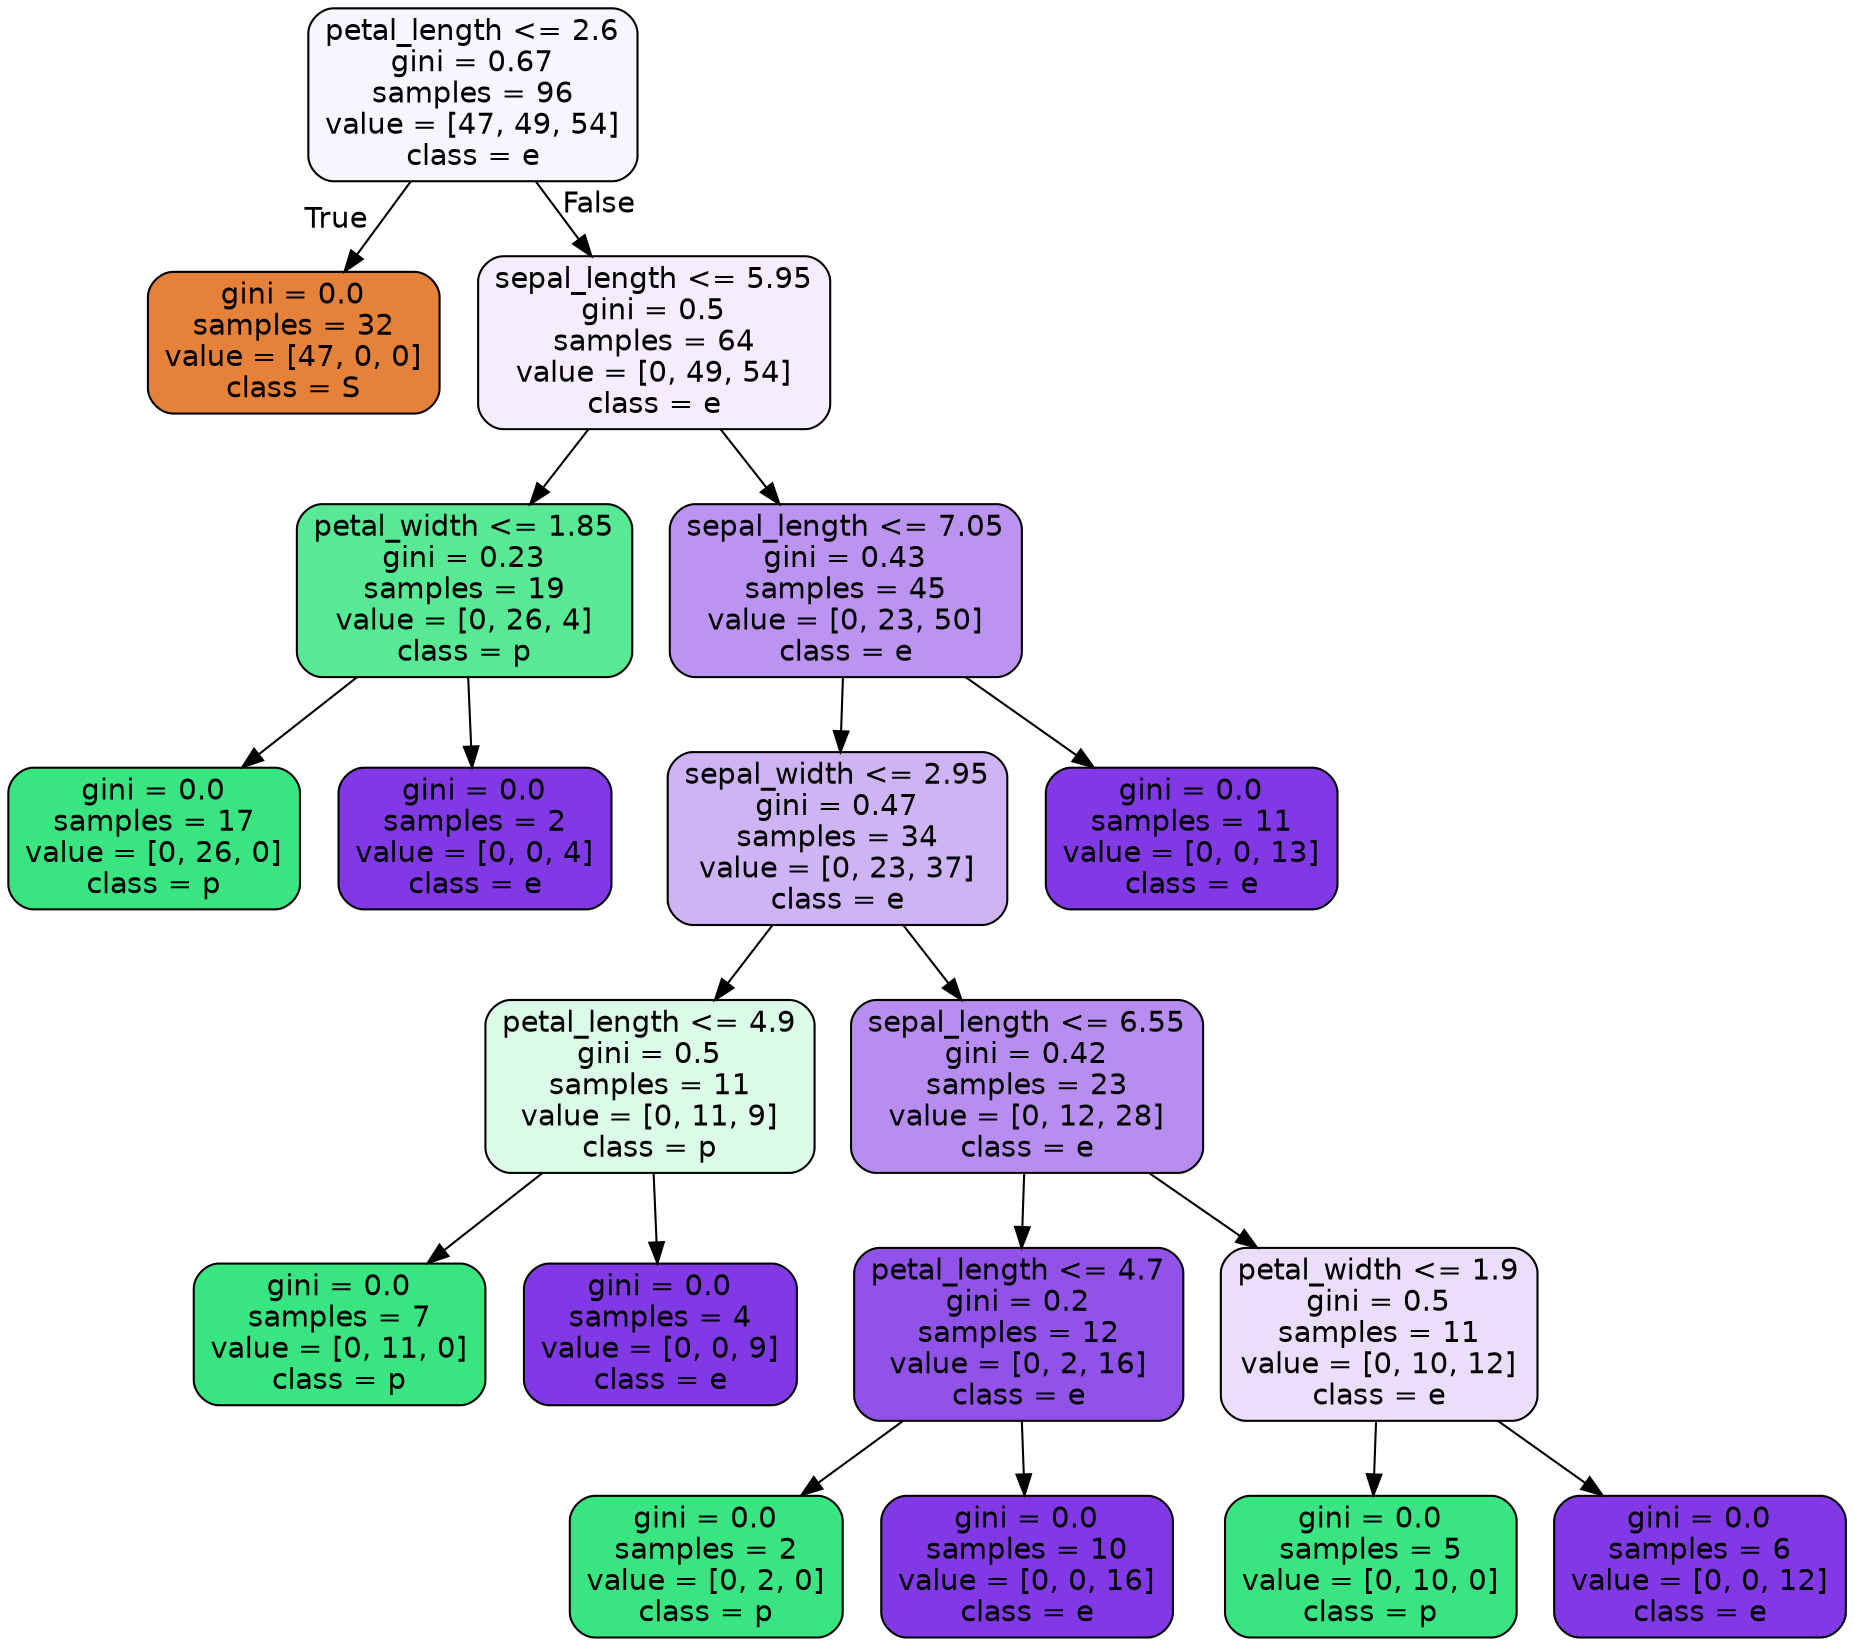 digraph Tree {
node [shape=box, style="filled, rounded", color="black", fontname=helvetica] ;
edge [fontname=helvetica] ;
0 [label="petal_length <= 2.6\ngini = 0.67\nsamples = 96\nvalue = [47, 49, 54]\nclass = e", fillcolor="#f9f5fe"] ;
1 [label="gini = 0.0\nsamples = 32\nvalue = [47, 0, 0]\nclass = S", fillcolor="#e58139"] ;
0 -> 1 [labeldistance=2.5, labelangle=45, headlabel="True"] ;
2 [label="sepal_length <= 5.95\ngini = 0.5\nsamples = 64\nvalue = [0, 49, 54]\nclass = e", fillcolor="#f3edfd"] ;
0 -> 2 [labeldistance=2.5, labelangle=-45, headlabel="False"] ;
3 [label="petal_width <= 1.85\ngini = 0.23\nsamples = 19\nvalue = [0, 26, 4]\nclass = p", fillcolor="#57e994"] ;
2 -> 3 ;
4 [label="gini = 0.0\nsamples = 17\nvalue = [0, 26, 0]\nclass = p", fillcolor="#39e581"] ;
3 -> 4 ;
5 [label="gini = 0.0\nsamples = 2\nvalue = [0, 0, 4]\nclass = e", fillcolor="#8139e5"] ;
3 -> 5 ;
6 [label="sepal_length <= 7.05\ngini = 0.43\nsamples = 45\nvalue = [0, 23, 50]\nclass = e", fillcolor="#bb94f1"] ;
2 -> 6 ;
7 [label="sepal_width <= 2.95\ngini = 0.47\nsamples = 34\nvalue = [0, 23, 37]\nclass = e", fillcolor="#cfb4f5"] ;
6 -> 7 ;
8 [label="petal_length <= 4.9\ngini = 0.5\nsamples = 11\nvalue = [0, 11, 9]\nclass = p", fillcolor="#dbfae8"] ;
7 -> 8 ;
9 [label="gini = 0.0\nsamples = 7\nvalue = [0, 11, 0]\nclass = p", fillcolor="#39e581"] ;
8 -> 9 ;
10 [label="gini = 0.0\nsamples = 4\nvalue = [0, 0, 9]\nclass = e", fillcolor="#8139e5"] ;
8 -> 10 ;
11 [label="sepal_length <= 6.55\ngini = 0.42\nsamples = 23\nvalue = [0, 12, 28]\nclass = e", fillcolor="#b78ef0"] ;
7 -> 11 ;
12 [label="petal_length <= 4.7\ngini = 0.2\nsamples = 12\nvalue = [0, 2, 16]\nclass = e", fillcolor="#9152e8"] ;
11 -> 12 ;
13 [label="gini = 0.0\nsamples = 2\nvalue = [0, 2, 0]\nclass = p", fillcolor="#39e581"] ;
12 -> 13 ;
14 [label="gini = 0.0\nsamples = 10\nvalue = [0, 0, 16]\nclass = e", fillcolor="#8139e5"] ;
12 -> 14 ;
15 [label="petal_width <= 1.9\ngini = 0.5\nsamples = 11\nvalue = [0, 10, 12]\nclass = e", fillcolor="#eadefb"] ;
11 -> 15 ;
16 [label="gini = 0.0\nsamples = 5\nvalue = [0, 10, 0]\nclass = p", fillcolor="#39e581"] ;
15 -> 16 ;
17 [label="gini = 0.0\nsamples = 6\nvalue = [0, 0, 12]\nclass = e", fillcolor="#8139e5"] ;
15 -> 17 ;
18 [label="gini = 0.0\nsamples = 11\nvalue = [0, 0, 13]\nclass = e", fillcolor="#8139e5"] ;
6 -> 18 ;
}